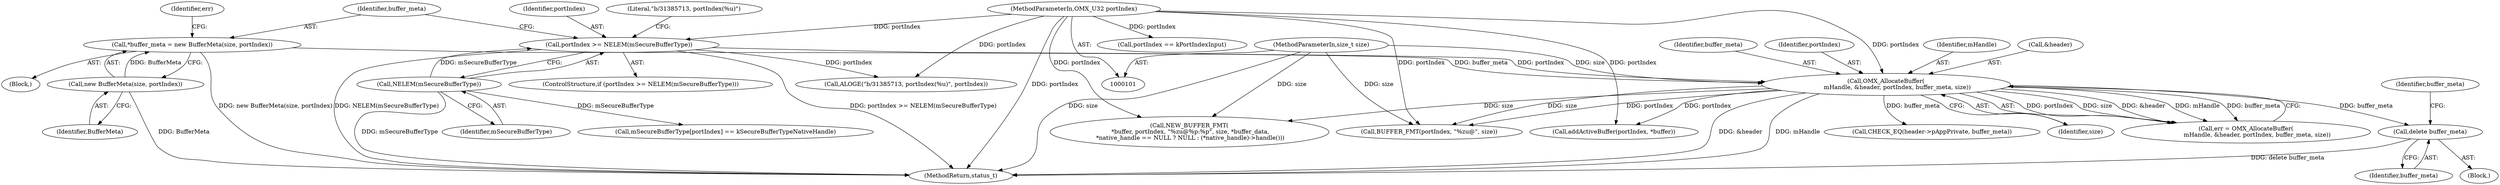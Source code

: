 digraph "0_Android_1d4feebdb85db46e138530f360d9ff2490e14353@API" {
"1000168" [label="(Call,delete buffer_meta)"];
"1000149" [label="(Call,OMX_AllocateBuffer(\n            mHandle, &header, portIndex, buffer_meta, size))"];
"1000126" [label="(Call,portIndex >= NELEM(mSecureBufferType))"];
"1000102" [label="(MethodParameterIn,OMX_U32 portIndex)"];
"1000128" [label="(Call,NELEM(mSecureBufferType))"];
"1000141" [label="(Call,*buffer_meta = new BufferMeta(size, portIndex))"];
"1000143" [label="(Call,new BufferMeta(size, portIndex))"];
"1000103" [label="(MethodParameterIn,size_t size)"];
"1000154" [label="(Identifier,buffer_meta)"];
"1000141" [label="(Call,*buffer_meta = new BufferMeta(size, portIndex))"];
"1000180" [label="(Call,CHECK_EQ(header->pAppPrivate, buffer_meta))"];
"1000142" [label="(Identifier,buffer_meta)"];
"1000153" [label="(Identifier,portIndex)"];
"1000168" [label="(Call,delete buffer_meta)"];
"1000103" [label="(MethodParameterIn,size_t size)"];
"1000155" [label="(Identifier,size)"];
"1000129" [label="(Identifier,mSecureBufferType)"];
"1000258" [label="(MethodReturn,status_t)"];
"1000150" [label="(Identifier,mHandle)"];
"1000223" [label="(Call,addActiveBuffer(portIndex, *buffer))"];
"1000151" [label="(Call,&header)"];
"1000164" [label="(Call,BUFFER_FMT(portIndex, \"%zu@\", size))"];
"1000233" [label="(Call,portIndex == kPortIndexInput)"];
"1000147" [label="(Call,err = OMX_AllocateBuffer(\n            mHandle, &header, portIndex, buffer_meta, size))"];
"1000160" [label="(Block,)"];
"1000169" [label="(Identifier,buffer_meta)"];
"1000131" [label="(Call,ALOGE(\"b/31385713, portIndex(%u)\", portIndex))"];
"1000107" [label="(Block,)"];
"1000149" [label="(Call,OMX_AllocateBuffer(\n            mHandle, &header, portIndex, buffer_meta, size))"];
"1000128" [label="(Call,NELEM(mSecureBufferType))"];
"1000126" [label="(Call,portIndex >= NELEM(mSecureBufferType))"];
"1000102" [label="(MethodParameterIn,OMX_U32 portIndex)"];
"1000125" [label="(ControlStructure,if (portIndex >= NELEM(mSecureBufferType)))"];
"1000241" [label="(Call,NEW_BUFFER_FMT(\n *buffer, portIndex, \"%zu@%p:%p\", size, *buffer_data,\n *native_handle == NULL ? NULL : (*native_handle)->handle()))"];
"1000132" [label="(Literal,\"b/31385713, portIndex(%u)\")"];
"1000127" [label="(Identifier,portIndex)"];
"1000191" [label="(Call,mSecureBufferType[portIndex] == kSecureBufferTypeNativeHandle)"];
"1000148" [label="(Identifier,err)"];
"1000171" [label="(Identifier,buffer_meta)"];
"1000143" [label="(Call,new BufferMeta(size, portIndex))"];
"1000144" [label="(Identifier,BufferMeta)"];
"1000168" -> "1000160"  [label="AST: "];
"1000168" -> "1000169"  [label="CFG: "];
"1000169" -> "1000168"  [label="AST: "];
"1000171" -> "1000168"  [label="CFG: "];
"1000168" -> "1000258"  [label="DDG: delete buffer_meta"];
"1000149" -> "1000168"  [label="DDG: buffer_meta"];
"1000149" -> "1000147"  [label="AST: "];
"1000149" -> "1000155"  [label="CFG: "];
"1000150" -> "1000149"  [label="AST: "];
"1000151" -> "1000149"  [label="AST: "];
"1000153" -> "1000149"  [label="AST: "];
"1000154" -> "1000149"  [label="AST: "];
"1000155" -> "1000149"  [label="AST: "];
"1000147" -> "1000149"  [label="CFG: "];
"1000149" -> "1000258"  [label="DDG: &header"];
"1000149" -> "1000258"  [label="DDG: mHandle"];
"1000149" -> "1000147"  [label="DDG: portIndex"];
"1000149" -> "1000147"  [label="DDG: size"];
"1000149" -> "1000147"  [label="DDG: &header"];
"1000149" -> "1000147"  [label="DDG: mHandle"];
"1000149" -> "1000147"  [label="DDG: buffer_meta"];
"1000126" -> "1000149"  [label="DDG: portIndex"];
"1000102" -> "1000149"  [label="DDG: portIndex"];
"1000141" -> "1000149"  [label="DDG: buffer_meta"];
"1000103" -> "1000149"  [label="DDG: size"];
"1000149" -> "1000164"  [label="DDG: portIndex"];
"1000149" -> "1000164"  [label="DDG: size"];
"1000149" -> "1000180"  [label="DDG: buffer_meta"];
"1000149" -> "1000223"  [label="DDG: portIndex"];
"1000149" -> "1000241"  [label="DDG: size"];
"1000126" -> "1000125"  [label="AST: "];
"1000126" -> "1000128"  [label="CFG: "];
"1000127" -> "1000126"  [label="AST: "];
"1000128" -> "1000126"  [label="AST: "];
"1000132" -> "1000126"  [label="CFG: "];
"1000142" -> "1000126"  [label="CFG: "];
"1000126" -> "1000258"  [label="DDG: portIndex >= NELEM(mSecureBufferType)"];
"1000126" -> "1000258"  [label="DDG: NELEM(mSecureBufferType)"];
"1000102" -> "1000126"  [label="DDG: portIndex"];
"1000128" -> "1000126"  [label="DDG: mSecureBufferType"];
"1000126" -> "1000131"  [label="DDG: portIndex"];
"1000102" -> "1000101"  [label="AST: "];
"1000102" -> "1000258"  [label="DDG: portIndex"];
"1000102" -> "1000131"  [label="DDG: portIndex"];
"1000102" -> "1000164"  [label="DDG: portIndex"];
"1000102" -> "1000223"  [label="DDG: portIndex"];
"1000102" -> "1000233"  [label="DDG: portIndex"];
"1000102" -> "1000241"  [label="DDG: portIndex"];
"1000128" -> "1000129"  [label="CFG: "];
"1000129" -> "1000128"  [label="AST: "];
"1000128" -> "1000258"  [label="DDG: mSecureBufferType"];
"1000128" -> "1000191"  [label="DDG: mSecureBufferType"];
"1000141" -> "1000107"  [label="AST: "];
"1000141" -> "1000143"  [label="CFG: "];
"1000142" -> "1000141"  [label="AST: "];
"1000143" -> "1000141"  [label="AST: "];
"1000148" -> "1000141"  [label="CFG: "];
"1000141" -> "1000258"  [label="DDG: new BufferMeta(size, portIndex)"];
"1000143" -> "1000141"  [label="DDG: BufferMeta"];
"1000143" -> "1000144"  [label="CFG: "];
"1000144" -> "1000143"  [label="AST: "];
"1000143" -> "1000258"  [label="DDG: BufferMeta"];
"1000103" -> "1000101"  [label="AST: "];
"1000103" -> "1000258"  [label="DDG: size"];
"1000103" -> "1000164"  [label="DDG: size"];
"1000103" -> "1000241"  [label="DDG: size"];
}
